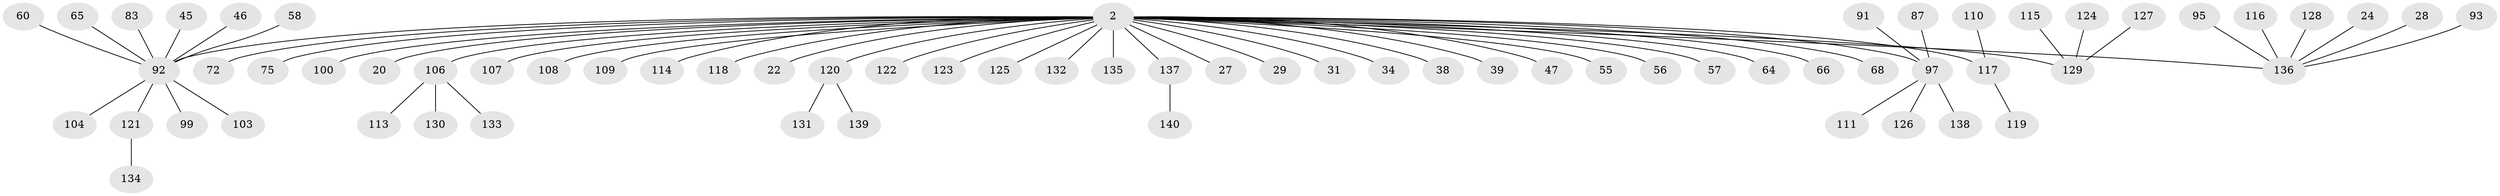 // original degree distribution, {6: 0.03571428571428571, 41: 0.007142857142857143, 3: 0.07857142857142857, 9: 0.007142857142857143, 2: 0.17142857142857143, 8: 0.014285714285714285, 5: 0.02142857142857143, 1: 0.6571428571428571, 4: 0.007142857142857143}
// Generated by graph-tools (version 1.1) at 2025/47/03/09/25 04:47:06]
// undirected, 70 vertices, 69 edges
graph export_dot {
graph [start="1"]
  node [color=gray90,style=filled];
  2;
  20;
  22;
  24;
  27;
  28;
  29;
  31;
  34;
  38;
  39;
  45;
  46;
  47;
  55;
  56;
  57;
  58;
  60;
  64;
  65;
  66;
  68;
  72;
  75;
  83 [super="+53"];
  87;
  91;
  92 [super="+40+69"];
  93;
  95;
  97 [super="+16+79+36+81"];
  99 [super="+96"];
  100 [super="+59"];
  103;
  104 [super="+88"];
  106 [super="+42+62+98+51+105"];
  107;
  108;
  109;
  110;
  111;
  113;
  114;
  115;
  116;
  117 [super="+41+82+76+101"];
  118 [super="+5"];
  119;
  120 [super="+61+73+77+84+102"];
  121;
  122 [super="+17"];
  123;
  124;
  125;
  126;
  127;
  128 [super="+85"];
  129 [super="+90"];
  130;
  131;
  132;
  133;
  134;
  135 [super="+94"];
  136 [super="+30+54+112"];
  137 [super="+86"];
  138;
  139;
  140;
  2 -- 20;
  2 -- 22;
  2 -- 27;
  2 -- 29;
  2 -- 31;
  2 -- 34;
  2 -- 38;
  2 -- 39;
  2 -- 47;
  2 -- 55;
  2 -- 56;
  2 -- 57;
  2 -- 64;
  2 -- 66;
  2 -- 68;
  2 -- 72;
  2 -- 75;
  2 -- 107;
  2 -- 108;
  2 -- 109;
  2 -- 114;
  2 -- 123;
  2 -- 125;
  2 -- 132;
  2 -- 120;
  2 -- 106;
  2 -- 117;
  2 -- 136 [weight=2];
  2 -- 137;
  2 -- 118;
  2 -- 97 [weight=2];
  2 -- 122;
  2 -- 92 [weight=4];
  2 -- 100;
  2 -- 129;
  2 -- 135;
  24 -- 136;
  28 -- 136;
  45 -- 92;
  46 -- 92;
  58 -- 92;
  60 -- 92;
  65 -- 92;
  83 -- 92;
  87 -- 97;
  91 -- 97;
  92 -- 103;
  92 -- 121;
  92 -- 104;
  92 -- 99;
  93 -- 136;
  95 -- 136;
  97 -- 138;
  97 -- 111;
  97 -- 126;
  106 -- 130;
  106 -- 133;
  106 -- 113;
  110 -- 117;
  115 -- 129;
  116 -- 136;
  117 -- 119;
  120 -- 139;
  120 -- 131;
  121 -- 134;
  124 -- 129;
  127 -- 129;
  128 -- 136;
  137 -- 140;
}
